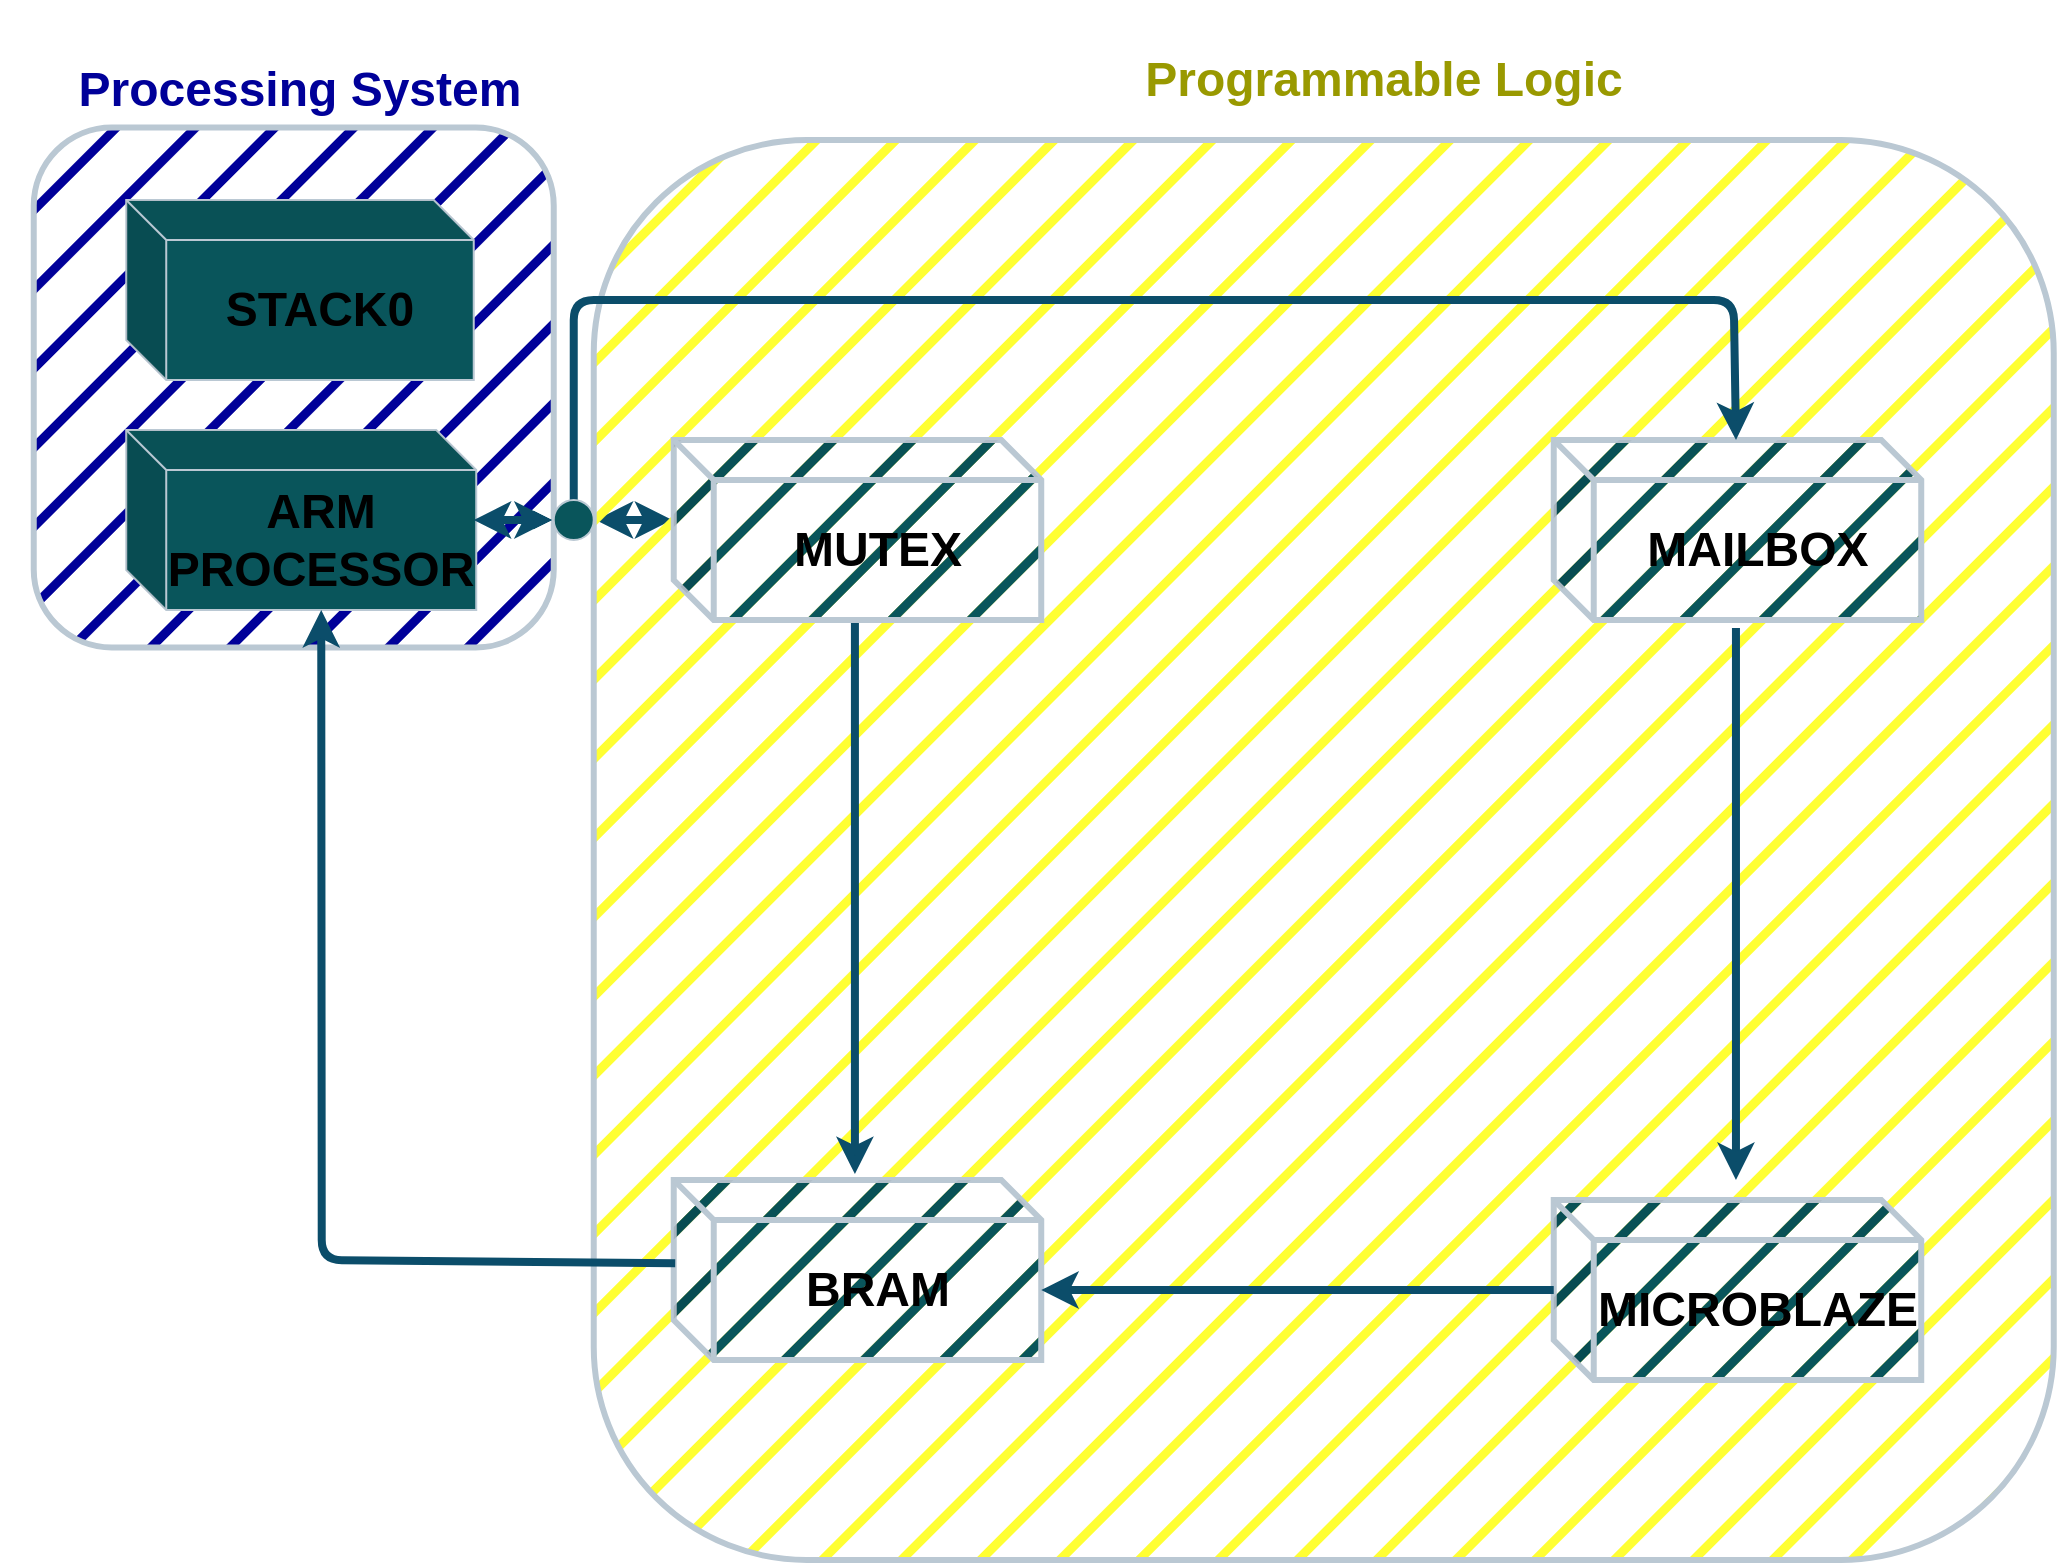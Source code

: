 <mxfile version="21.3.4" type="github">
  <diagram name="Page-1" id="gcy__Qb1ZBH2AbPkypAd">
    <mxGraphModel dx="2759" dy="1029" grid="0" gridSize="10" guides="1" tooltips="1" connect="1" arrows="1" fold="1" page="1" pageScale="1" pageWidth="850" pageHeight="1100" background="#ffffff" math="0" shadow="0">
      <root>
        <mxCell id="0" />
        <mxCell id="1" parent="0" />
        <mxCell id="jSiletz1S2egC7Go8O0c-152" value="" style="whiteSpace=wrap;html=1;aspect=fixed;fillStyle=hatch;fillColor=#000099;fontColor=#EEEEEE;strokeColor=#BAC8D3;rounded=1;perimeterSpacing=20;strokeWidth=3;labelBackgroundColor=none;" parent="1" vertex="1">
          <mxGeometry x="-120.13" y="136.75" width="260" height="260" as="geometry" />
        </mxCell>
        <mxCell id="jSiletz1S2egC7Go8O0c-154" value="&lt;font style=&quot;font-size: 24px;&quot; color=&quot;#000099&quot;&gt;&lt;b&gt;Processing &lt;/b&gt;&lt;/font&gt;&lt;font style=&quot;font-size: 24px;&quot; color=&quot;#000099&quot;&gt;&lt;b&gt;System&lt;/b&gt;&lt;/font&gt;" style="text;html=1;strokeColor=none;fillColor=none;align=center;verticalAlign=middle;whiteSpace=wrap;rounded=1;fontColor=#EEEEEE;labelBackgroundColor=none;" parent="1" vertex="1">
          <mxGeometry x="-137" y="73" width="300" height="90" as="geometry" />
        </mxCell>
        <mxCell id="77hCbqt62AJWyuLHv462-19" value="" style="edgeStyle=orthogonalEdgeStyle;rounded=1;orthogonalLoop=1;jettySize=auto;html=1;strokeColor=#0B4D6A;labelBackgroundColor=none;fontColor=default;" parent="1" source="jSiletz1S2egC7Go8O0c-155" target="77hCbqt62AJWyuLHv462-13" edge="1">
          <mxGeometry relative="1" as="geometry" />
        </mxCell>
        <mxCell id="77hCbqt62AJWyuLHv462-20" value="" style="edgeStyle=orthogonalEdgeStyle;rounded=1;orthogonalLoop=1;jettySize=auto;html=1;strokeColor=#0B4D6A;labelBackgroundColor=none;fontColor=default;" parent="1" source="jSiletz1S2egC7Go8O0c-155" target="77hCbqt62AJWyuLHv462-13" edge="1">
          <mxGeometry relative="1" as="geometry" />
        </mxCell>
        <mxCell id="jSiletz1S2egC7Go8O0c-155" value="&lt;b&gt;&lt;font style=&quot;font-size: 24px;&quot; color=&quot;#000000&quot;&gt;ARM PROCESSOR&lt;/font&gt;&lt;/b&gt;" style="shape=cube;whiteSpace=wrap;html=1;boundedLbl=1;backgroundOutline=1;darkOpacity=0.05;darkOpacity2=0.1;fillColor=#09555B;fontColor=#EEEEEE;strokeColor=#BAC8D3;labelBackgroundColor=none;rounded=1;" parent="1" vertex="1">
          <mxGeometry x="-73.88" y="288" width="175" height="90" as="geometry" />
        </mxCell>
        <mxCell id="jSiletz1S2egC7Go8O0c-156" value="" style="endArrow=classic;startArrow=classic;html=1;rounded=1;entryX=-0.004;entryY=0.444;entryDx=0;entryDy=0;entryPerimeter=0;labelBackgroundColor=none;strokeColor=#0B4D6A;fontColor=default;strokeWidth=4;" parent="1" source="77hCbqt62AJWyuLHv462-13" target="77hCbqt62AJWyuLHv462-2" edge="1">
          <mxGeometry width="50" height="50" relative="1" as="geometry">
            <mxPoint x="99.87" y="338" as="sourcePoint" />
            <mxPoint x="199.87" y="338" as="targetPoint" />
            <Array as="points" />
          </mxGeometry>
        </mxCell>
        <mxCell id="jSiletz1S2egC7Go8O0c-159" value="" style="rounded=1;whiteSpace=wrap;html=1;fillColor=#FFFF33;fontColor=#EEEEEE;strokeColor=#BAC8D3;fillStyle=hatch;shadow=0;glass=0;strokeWidth=3;perimeterSpacing=20;labelBackgroundColor=#000000;labelBorderColor=default;" parent="1" vertex="1">
          <mxGeometry x="159.87" y="143" width="730" height="710" as="geometry" />
        </mxCell>
        <mxCell id="77hCbqt62AJWyuLHv462-10" style="edgeStyle=none;rounded=1;orthogonalLoop=1;jettySize=auto;html=1;exitX=0.493;exitY=1.011;exitDx=0;exitDy=0;exitPerimeter=0;entryX=0.493;entryY=-0.033;entryDx=0;entryDy=0;entryPerimeter=0;labelBackgroundColor=none;strokeColor=#0B4D6A;fontColor=default;strokeWidth=4;" parent="1" source="77hCbqt62AJWyuLHv462-2" target="77hCbqt62AJWyuLHv462-4" edge="1">
          <mxGeometry relative="1" as="geometry">
            <mxPoint x="289.87" y="393" as="sourcePoint" />
            <mxPoint x="290.87" y="643" as="targetPoint" />
          </mxGeometry>
        </mxCell>
        <mxCell id="77hCbqt62AJWyuLHv462-2" value="&lt;b&gt;&lt;font color=&quot;#000000&quot;&gt;MUTEX&lt;/font&gt;&lt;/b&gt;" style="shape=cube;whiteSpace=wrap;html=1;boundedLbl=1;backgroundOutline=1;darkOpacity=0.05;darkOpacity2=0.1;fontSize=24;fillColor=#09555B;fontColor=#EEEEEE;strokeColor=#BAC8D3;fillStyle=hatch;strokeWidth=3;labelBackgroundColor=none;rounded=1;" parent="1" vertex="1">
          <mxGeometry x="199.87" y="293" width="183.75" height="90" as="geometry" />
        </mxCell>
        <mxCell id="77hCbqt62AJWyuLHv462-4" value="&lt;font style=&quot;font-size: 24px;&quot; color=&quot;#000000&quot;&gt;&lt;b&gt;BRAM&lt;/b&gt;&lt;/font&gt;" style="shape=cube;whiteSpace=wrap;html=1;boundedLbl=1;backgroundOutline=1;darkOpacity=0.05;darkOpacity2=0.1;fillColor=#09555B;strokeColor=#BAC8D3;strokeWidth=3;fillStyle=hatch;fontColor=#EEEEEE;labelBackgroundColor=none;rounded=1;" parent="1" vertex="1">
          <mxGeometry x="199.87" y="663" width="183.75" height="90" as="geometry" />
        </mxCell>
        <mxCell id="77hCbqt62AJWyuLHv462-5" value="&lt;b&gt;&lt;font style=&quot;font-size: 24px;&quot; color=&quot;#000000&quot;&gt;MICROBLAZE&lt;/font&gt;&lt;/b&gt;" style="shape=cube;whiteSpace=wrap;html=1;boundedLbl=1;backgroundOutline=1;darkOpacity=0.05;darkOpacity2=0.1;labelBackgroundColor=none;fillColor=#09555B;strokeColor=#BAC8D3;fontColor=#EEEEEE;fillStyle=hatch;strokeWidth=3;rounded=1;" parent="1" vertex="1">
          <mxGeometry x="639.87" y="673" width="183.75" height="90" as="geometry" />
        </mxCell>
        <mxCell id="77hCbqt62AJWyuLHv462-6" value="&lt;b&gt;&lt;font color=&quot;#000000&quot;&gt;MAILBOX&lt;/font&gt;&lt;/b&gt;" style="shape=cube;whiteSpace=wrap;html=1;boundedLbl=1;backgroundOutline=1;darkOpacity=0.05;darkOpacity2=0.1;fontSize=24;fillColor=#09555B;fontColor=#EEEEEE;strokeColor=#BAC8D3;fillStyle=hatch;strokeWidth=3;labelBackgroundColor=none;rounded=1;" parent="1" vertex="1">
          <mxGeometry x="639.87" y="293" width="183.75" height="90" as="geometry" />
        </mxCell>
        <mxCell id="77hCbqt62AJWyuLHv462-12" value="" style="endArrow=classic;html=1;rounded=1;labelBackgroundColor=none;strokeColor=#0B4D6A;fontColor=default;strokeWidth=4;" parent="1" target="77hCbqt62AJWyuLHv462-6" edge="1">
          <mxGeometry width="50" height="50" relative="1" as="geometry">
            <mxPoint x="149.87" y="333" as="sourcePoint" />
            <mxPoint x="199.87" y="283" as="targetPoint" />
            <Array as="points">
              <mxPoint x="149.87" y="223" />
              <mxPoint x="729.87" y="223" />
            </Array>
          </mxGeometry>
        </mxCell>
        <mxCell id="77hCbqt62AJWyuLHv462-14" value="" style="endArrow=classic;startArrow=classic;html=1;rounded=1;labelBackgroundColor=none;strokeColor=#0B4D6A;fontColor=default;strokeWidth=4;" parent="1" target="77hCbqt62AJWyuLHv462-13" edge="1">
          <mxGeometry width="50" height="50" relative="1" as="geometry">
            <mxPoint x="99.87" y="333" as="sourcePoint" />
            <mxPoint x="199.87" y="338" as="targetPoint" />
            <Array as="points" />
          </mxGeometry>
        </mxCell>
        <mxCell id="77hCbqt62AJWyuLHv462-13" value="" style="ellipse;whiteSpace=wrap;html=1;aspect=fixed;labelBackgroundColor=none;fillColor=#09555B;strokeColor=#BAC8D3;fontColor=#EEEEEE;strokeWidth=1;fillStyle=auto;perimeterSpacing=1;shadow=0;rounded=1;" parent="1" vertex="1">
          <mxGeometry x="139.87" y="323" width="20" height="20" as="geometry" />
        </mxCell>
        <mxCell id="77hCbqt62AJWyuLHv462-17" value="&lt;font color=&quot;#999900&quot;&gt;&lt;b&gt;&lt;font style=&quot;font-size: 24px;&quot;&gt;Programmable Logic&lt;/font&gt;&lt;/b&gt;&lt;/font&gt;" style="text;html=1;strokeColor=none;fillColor=none;align=center;verticalAlign=middle;whiteSpace=wrap;rounded=1;labelBackgroundColor=none;fontColor=#EEEEEE;" parent="1" vertex="1">
          <mxGeometry x="269.87" y="73" width="570" height="80" as="geometry" />
        </mxCell>
        <mxCell id="77hCbqt62AJWyuLHv462-21" style="edgeStyle=none;rounded=1;orthogonalLoop=1;jettySize=auto;html=1;exitX=0.493;exitY=1.011;exitDx=0;exitDy=0;exitPerimeter=0;entryX=0.493;entryY=-0.033;entryDx=0;entryDy=0;entryPerimeter=0;labelBackgroundColor=none;strokeColor=#0B4D6A;fontColor=default;strokeWidth=4;" parent="1" edge="1">
          <mxGeometry relative="1" as="geometry">
            <mxPoint x="730.98" y="387" as="sourcePoint" />
            <mxPoint x="730.98" y="663" as="targetPoint" />
          </mxGeometry>
        </mxCell>
        <mxCell id="77hCbqt62AJWyuLHv462-23" value="" style="endArrow=classic;html=1;rounded=1;strokeColor=#0B4D6A;entryX=0;entryY=0;entryDx=183.75;entryDy=55;entryPerimeter=0;strokeWidth=4;labelBackgroundColor=none;fontColor=default;" parent="1" source="77hCbqt62AJWyuLHv462-5" target="77hCbqt62AJWyuLHv462-4" edge="1">
          <mxGeometry width="50" height="50" relative="1" as="geometry">
            <mxPoint x="569.87" y="703" as="sourcePoint" />
            <mxPoint x="339.87" y="663" as="targetPoint" />
            <Array as="points" />
          </mxGeometry>
        </mxCell>
        <mxCell id="77hCbqt62AJWyuLHv462-26" value="" style="endArrow=classic;html=1;rounded=1;labelBackgroundColor=none;strokeColor=#0B4D6A;fontColor=default;strokeWidth=4;exitX=0.004;exitY=0.463;exitDx=0;exitDy=0;exitPerimeter=0;entryX=0;entryY=0;entryDx=97.5;entryDy=90;entryPerimeter=0;" parent="1" source="77hCbqt62AJWyuLHv462-4" target="jSiletz1S2egC7Go8O0c-155" edge="1">
          <mxGeometry width="50" height="50" relative="1" as="geometry">
            <mxPoint x="-25.13" y="733" as="sourcePoint" />
            <mxPoint x="555.87" y="693" as="targetPoint" />
            <Array as="points">
              <mxPoint x="23.87" y="703" />
            </Array>
          </mxGeometry>
        </mxCell>
        <mxCell id="77hCbqt62AJWyuLHv462-31" value="&lt;b&gt;&lt;font style=&quot;font-size: 24px;&quot; color=&quot;#000000&quot;&gt;STACK0&lt;/font&gt;&lt;/b&gt;" style="shape=cube;whiteSpace=wrap;html=1;boundedLbl=1;backgroundOutline=1;darkOpacity=0.05;darkOpacity2=0.1;rounded=1;fillColor=#09555B;fontColor=#EEEEEE;strokeColor=#BAC8D3;labelBackgroundColor=none;" parent="1" vertex="1">
          <mxGeometry x="-73.88" y="173" width="173.75" height="90" as="geometry" />
        </mxCell>
      </root>
    </mxGraphModel>
  </diagram>
</mxfile>
